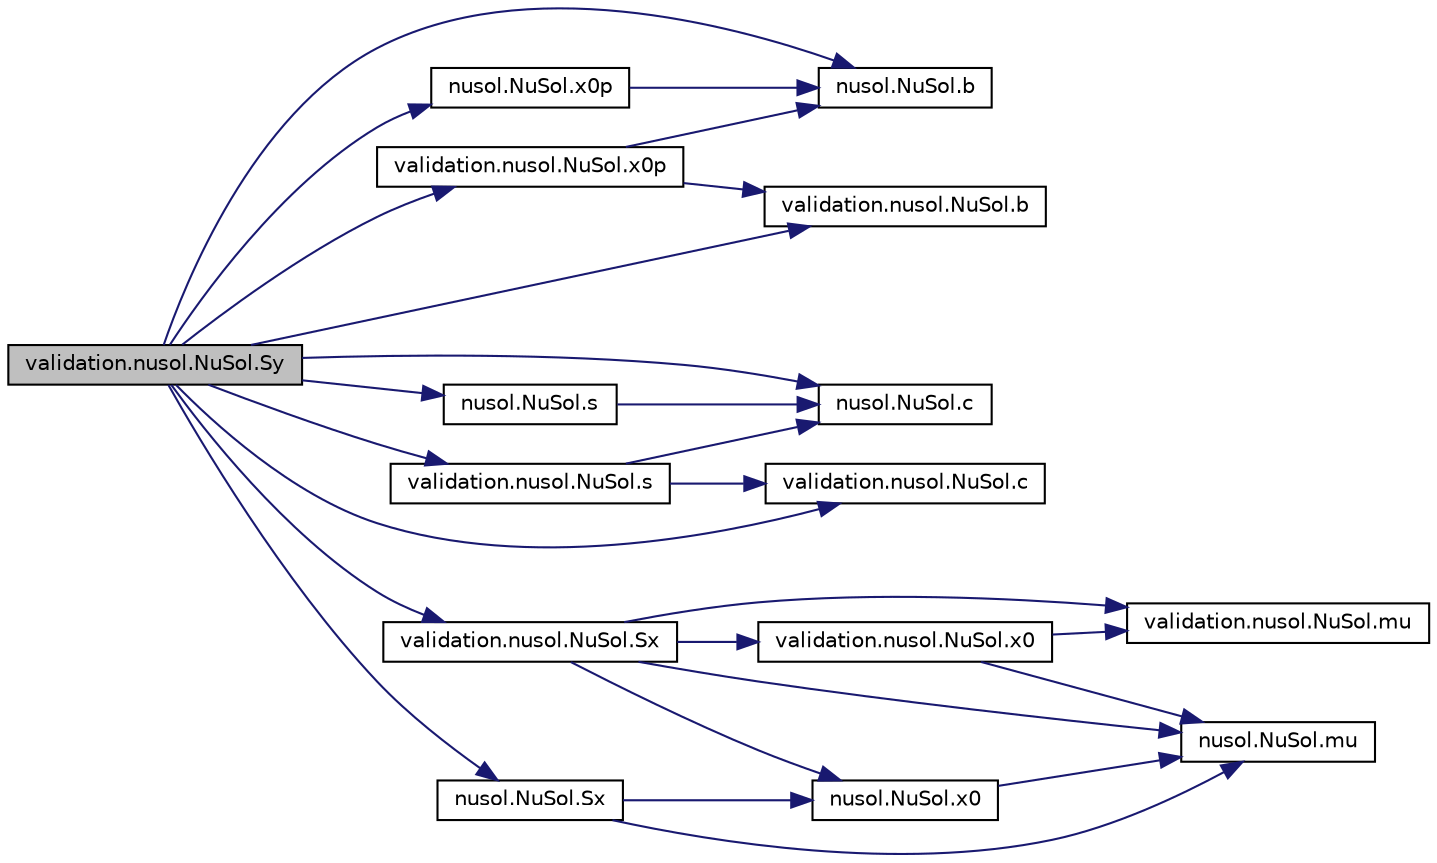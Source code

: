 digraph "validation.nusol.NuSol.Sy"
{
 // INTERACTIVE_SVG=YES
 // LATEX_PDF_SIZE
  edge [fontname="Helvetica",fontsize="10",labelfontname="Helvetica",labelfontsize="10"];
  node [fontname="Helvetica",fontsize="10",shape=record];
  rankdir="LR";
  Node1 [label="validation.nusol.NuSol.Sy",height=0.2,width=0.4,color="black", fillcolor="grey75", style="filled", fontcolor="black",tooltip=" "];
  Node1 -> Node2 [color="midnightblue",fontsize="10",style="solid",fontname="Helvetica"];
  Node2 [label="nusol.NuSol.b",height=0.2,width=0.4,color="black", fillcolor="white", style="filled",URL="$classnusol_1_1_nu_sol.html#a37f22a01b26c60dca8ce541e1d5a3281",tooltip=" "];
  Node1 -> Node3 [color="midnightblue",fontsize="10",style="solid",fontname="Helvetica"];
  Node3 [label="validation.nusol.NuSol.b",height=0.2,width=0.4,color="black", fillcolor="white", style="filled",URL="$classvalidation_1_1nusol_1_1_nu_sol.html#afa7e0f27faacf072b4e15cebae55f71d",tooltip=" "];
  Node1 -> Node4 [color="midnightblue",fontsize="10",style="solid",fontname="Helvetica"];
  Node4 [label="nusol.NuSol.c",height=0.2,width=0.4,color="black", fillcolor="white", style="filled",URL="$classnusol_1_1_nu_sol.html#a64a7ecf79d4840805206fc7d227818b6",tooltip=" "];
  Node1 -> Node5 [color="midnightblue",fontsize="10",style="solid",fontname="Helvetica"];
  Node5 [label="validation.nusol.NuSol.c",height=0.2,width=0.4,color="black", fillcolor="white", style="filled",URL="$classvalidation_1_1nusol_1_1_nu_sol.html#ab1ba4bd1fba9c143e4a689b125a0504d",tooltip=" "];
  Node1 -> Node6 [color="midnightblue",fontsize="10",style="solid",fontname="Helvetica"];
  Node6 [label="nusol.NuSol.s",height=0.2,width=0.4,color="black", fillcolor="white", style="filled",URL="$classnusol_1_1_nu_sol.html#a7b284cef1ab077debf7c296301de909f",tooltip=" "];
  Node6 -> Node4 [color="midnightblue",fontsize="10",style="solid",fontname="Helvetica"];
  Node1 -> Node7 [color="midnightblue",fontsize="10",style="solid",fontname="Helvetica"];
  Node7 [label="validation.nusol.NuSol.s",height=0.2,width=0.4,color="black", fillcolor="white", style="filled",URL="$classvalidation_1_1nusol_1_1_nu_sol.html#aa7babb51c587832c69213e55f4341742",tooltip=" "];
  Node7 -> Node4 [color="midnightblue",fontsize="10",style="solid",fontname="Helvetica"];
  Node7 -> Node5 [color="midnightblue",fontsize="10",style="solid",fontname="Helvetica"];
  Node1 -> Node8 [color="midnightblue",fontsize="10",style="solid",fontname="Helvetica"];
  Node8 [label="validation.nusol.NuSol.Sx",height=0.2,width=0.4,color="black", fillcolor="white", style="filled",URL="$classvalidation_1_1nusol_1_1_nu_sol.html#aa4261efb41acd505662f541fb694f11f",tooltip=" "];
  Node8 -> Node9 [color="midnightblue",fontsize="10",style="solid",fontname="Helvetica"];
  Node9 [label="nusol.NuSol.mu",height=0.2,width=0.4,color="black", fillcolor="white", style="filled",URL="$classnusol_1_1_nu_sol.html#a430b19484fe58e86e1151e09d8cca9be",tooltip=" "];
  Node8 -> Node10 [color="midnightblue",fontsize="10",style="solid",fontname="Helvetica"];
  Node10 [label="validation.nusol.NuSol.mu",height=0.2,width=0.4,color="black", fillcolor="white", style="filled",URL="$classvalidation_1_1nusol_1_1_nu_sol.html#a120aa87ce112e7a390e70db8053399f5",tooltip=" "];
  Node8 -> Node11 [color="midnightblue",fontsize="10",style="solid",fontname="Helvetica"];
  Node11 [label="validation.nusol.NuSol.x0",height=0.2,width=0.4,color="black", fillcolor="white", style="filled",URL="$classvalidation_1_1nusol_1_1_nu_sol.html#ae83be5801fcd37dec332a6b221e10747",tooltip=" "];
  Node11 -> Node10 [color="midnightblue",fontsize="10",style="solid",fontname="Helvetica"];
  Node11 -> Node9 [color="midnightblue",fontsize="10",style="solid",fontname="Helvetica"];
  Node8 -> Node12 [color="midnightblue",fontsize="10",style="solid",fontname="Helvetica"];
  Node12 [label="nusol.NuSol.x0",height=0.2,width=0.4,color="black", fillcolor="white", style="filled",URL="$classnusol_1_1_nu_sol.html#af1457c81033dfb45d4f5b30be1e872c4",tooltip=" "];
  Node12 -> Node9 [color="midnightblue",fontsize="10",style="solid",fontname="Helvetica"];
  Node1 -> Node13 [color="midnightblue",fontsize="10",style="solid",fontname="Helvetica"];
  Node13 [label="nusol.NuSol.Sx",height=0.2,width=0.4,color="black", fillcolor="white", style="filled",URL="$classnusol_1_1_nu_sol.html#a7b3b7f68ad5c6941f4f5fbb8f77cc429",tooltip=" "];
  Node13 -> Node9 [color="midnightblue",fontsize="10",style="solid",fontname="Helvetica"];
  Node13 -> Node12 [color="midnightblue",fontsize="10",style="solid",fontname="Helvetica"];
  Node1 -> Node14 [color="midnightblue",fontsize="10",style="solid",fontname="Helvetica"];
  Node14 [label="nusol.NuSol.x0p",height=0.2,width=0.4,color="black", fillcolor="white", style="filled",URL="$classnusol_1_1_nu_sol.html#a9e776929b1785262eb14818ef6ae10b4",tooltip=" "];
  Node14 -> Node2 [color="midnightblue",fontsize="10",style="solid",fontname="Helvetica"];
  Node1 -> Node15 [color="midnightblue",fontsize="10",style="solid",fontname="Helvetica"];
  Node15 [label="validation.nusol.NuSol.x0p",height=0.2,width=0.4,color="black", fillcolor="white", style="filled",URL="$classvalidation_1_1nusol_1_1_nu_sol.html#a1ee36838f78d893b6c51e49a60c25e16",tooltip=" "];
  Node15 -> Node2 [color="midnightblue",fontsize="10",style="solid",fontname="Helvetica"];
  Node15 -> Node3 [color="midnightblue",fontsize="10",style="solid",fontname="Helvetica"];
}
